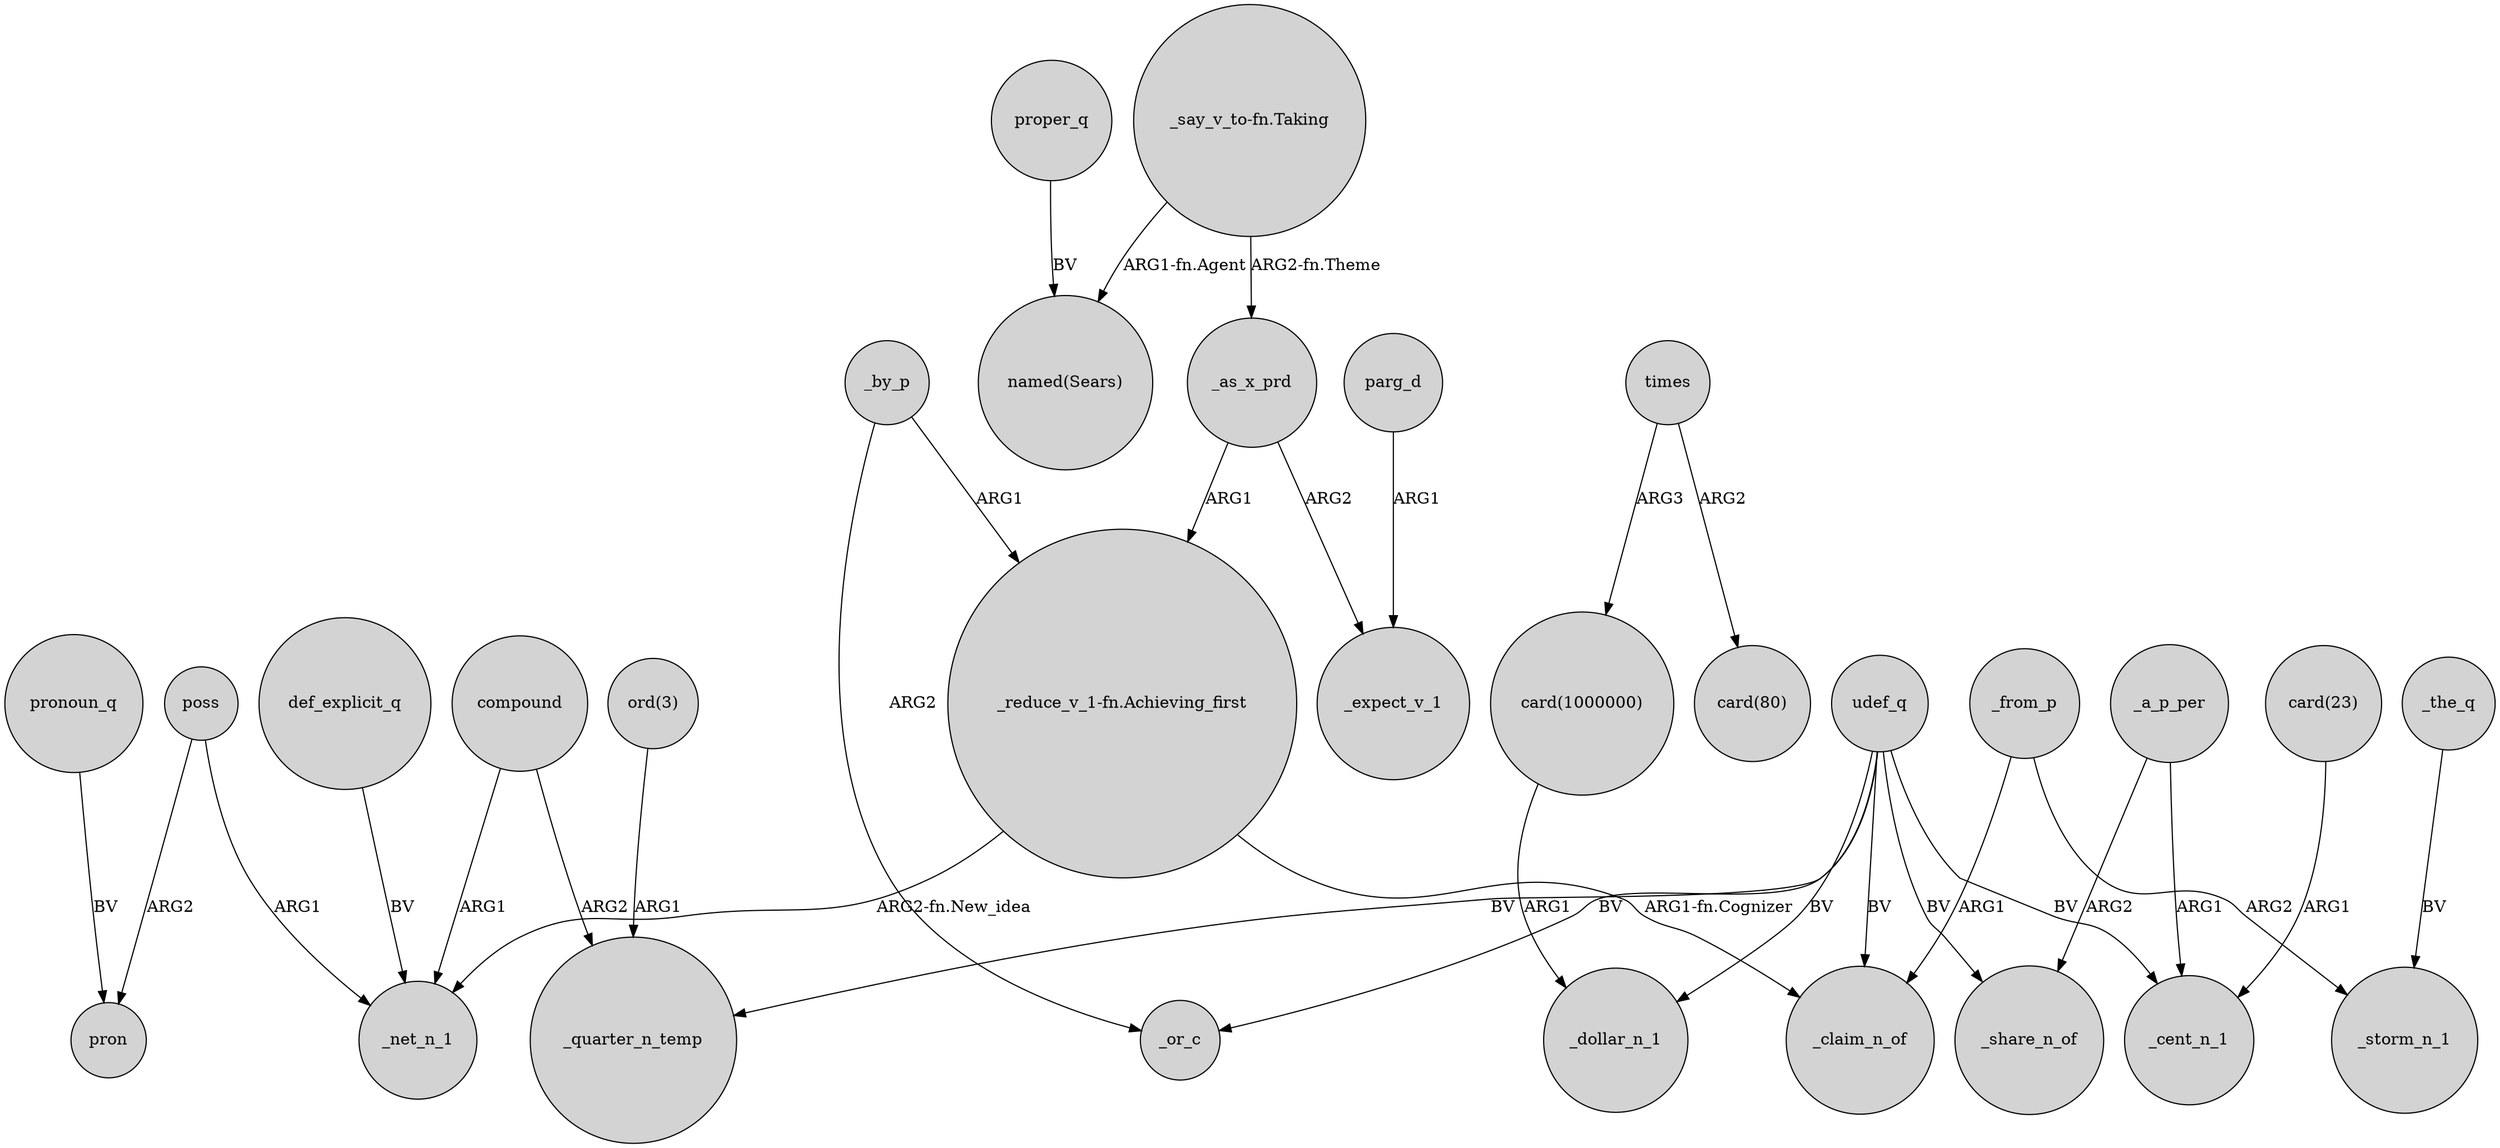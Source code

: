 digraph {
	node [shape=circle style=filled]
	def_explicit_q -> _net_n_1 [label=BV]
	udef_q -> _claim_n_of [label=BV]
	"ord(3)" -> _quarter_n_temp [label=ARG1]
	_from_p -> _claim_n_of [label=ARG1]
	"_say_v_to-fn.Taking" -> _as_x_prd [label="ARG2-fn.Theme"]
	_a_p_per -> _cent_n_1 [label=ARG1]
	_by_p -> "_reduce_v_1-fn.Achieving_first" [label=ARG1]
	times -> "card(1000000)" [label=ARG3]
	udef_q -> _cent_n_1 [label=BV]
	_by_p -> _or_c [label=ARG2]
	udef_q -> _or_c [label=BV]
	pronoun_q -> pron [label=BV]
	proper_q -> "named(Sears)" [label=BV]
	poss -> pron [label=ARG2]
	compound -> _quarter_n_temp [label=ARG2]
	_a_p_per -> _share_n_of [label=ARG2]
	parg_d -> _expect_v_1 [label=ARG1]
	udef_q -> _share_n_of [label=BV]
	compound -> _net_n_1 [label=ARG1]
	udef_q -> _dollar_n_1 [label=BV]
	"_reduce_v_1-fn.Achieving_first" -> _claim_n_of [label="ARG1-fn.Cognizer"]
	"card(1000000)" -> _dollar_n_1 [label=ARG1]
	_as_x_prd -> _expect_v_1 [label=ARG2]
	_from_p -> _storm_n_1 [label=ARG2]
	udef_q -> _quarter_n_temp [label=BV]
	"_say_v_to-fn.Taking" -> "named(Sears)" [label="ARG1-fn.Agent"]
	"_reduce_v_1-fn.Achieving_first" -> _net_n_1 [label="ARG2-fn.New_idea"]
	_as_x_prd -> "_reduce_v_1-fn.Achieving_first" [label=ARG1]
	poss -> _net_n_1 [label=ARG1]
	"card(23)" -> _cent_n_1 [label=ARG1]
	times -> "card(80)" [label=ARG2]
	_the_q -> _storm_n_1 [label=BV]
}
